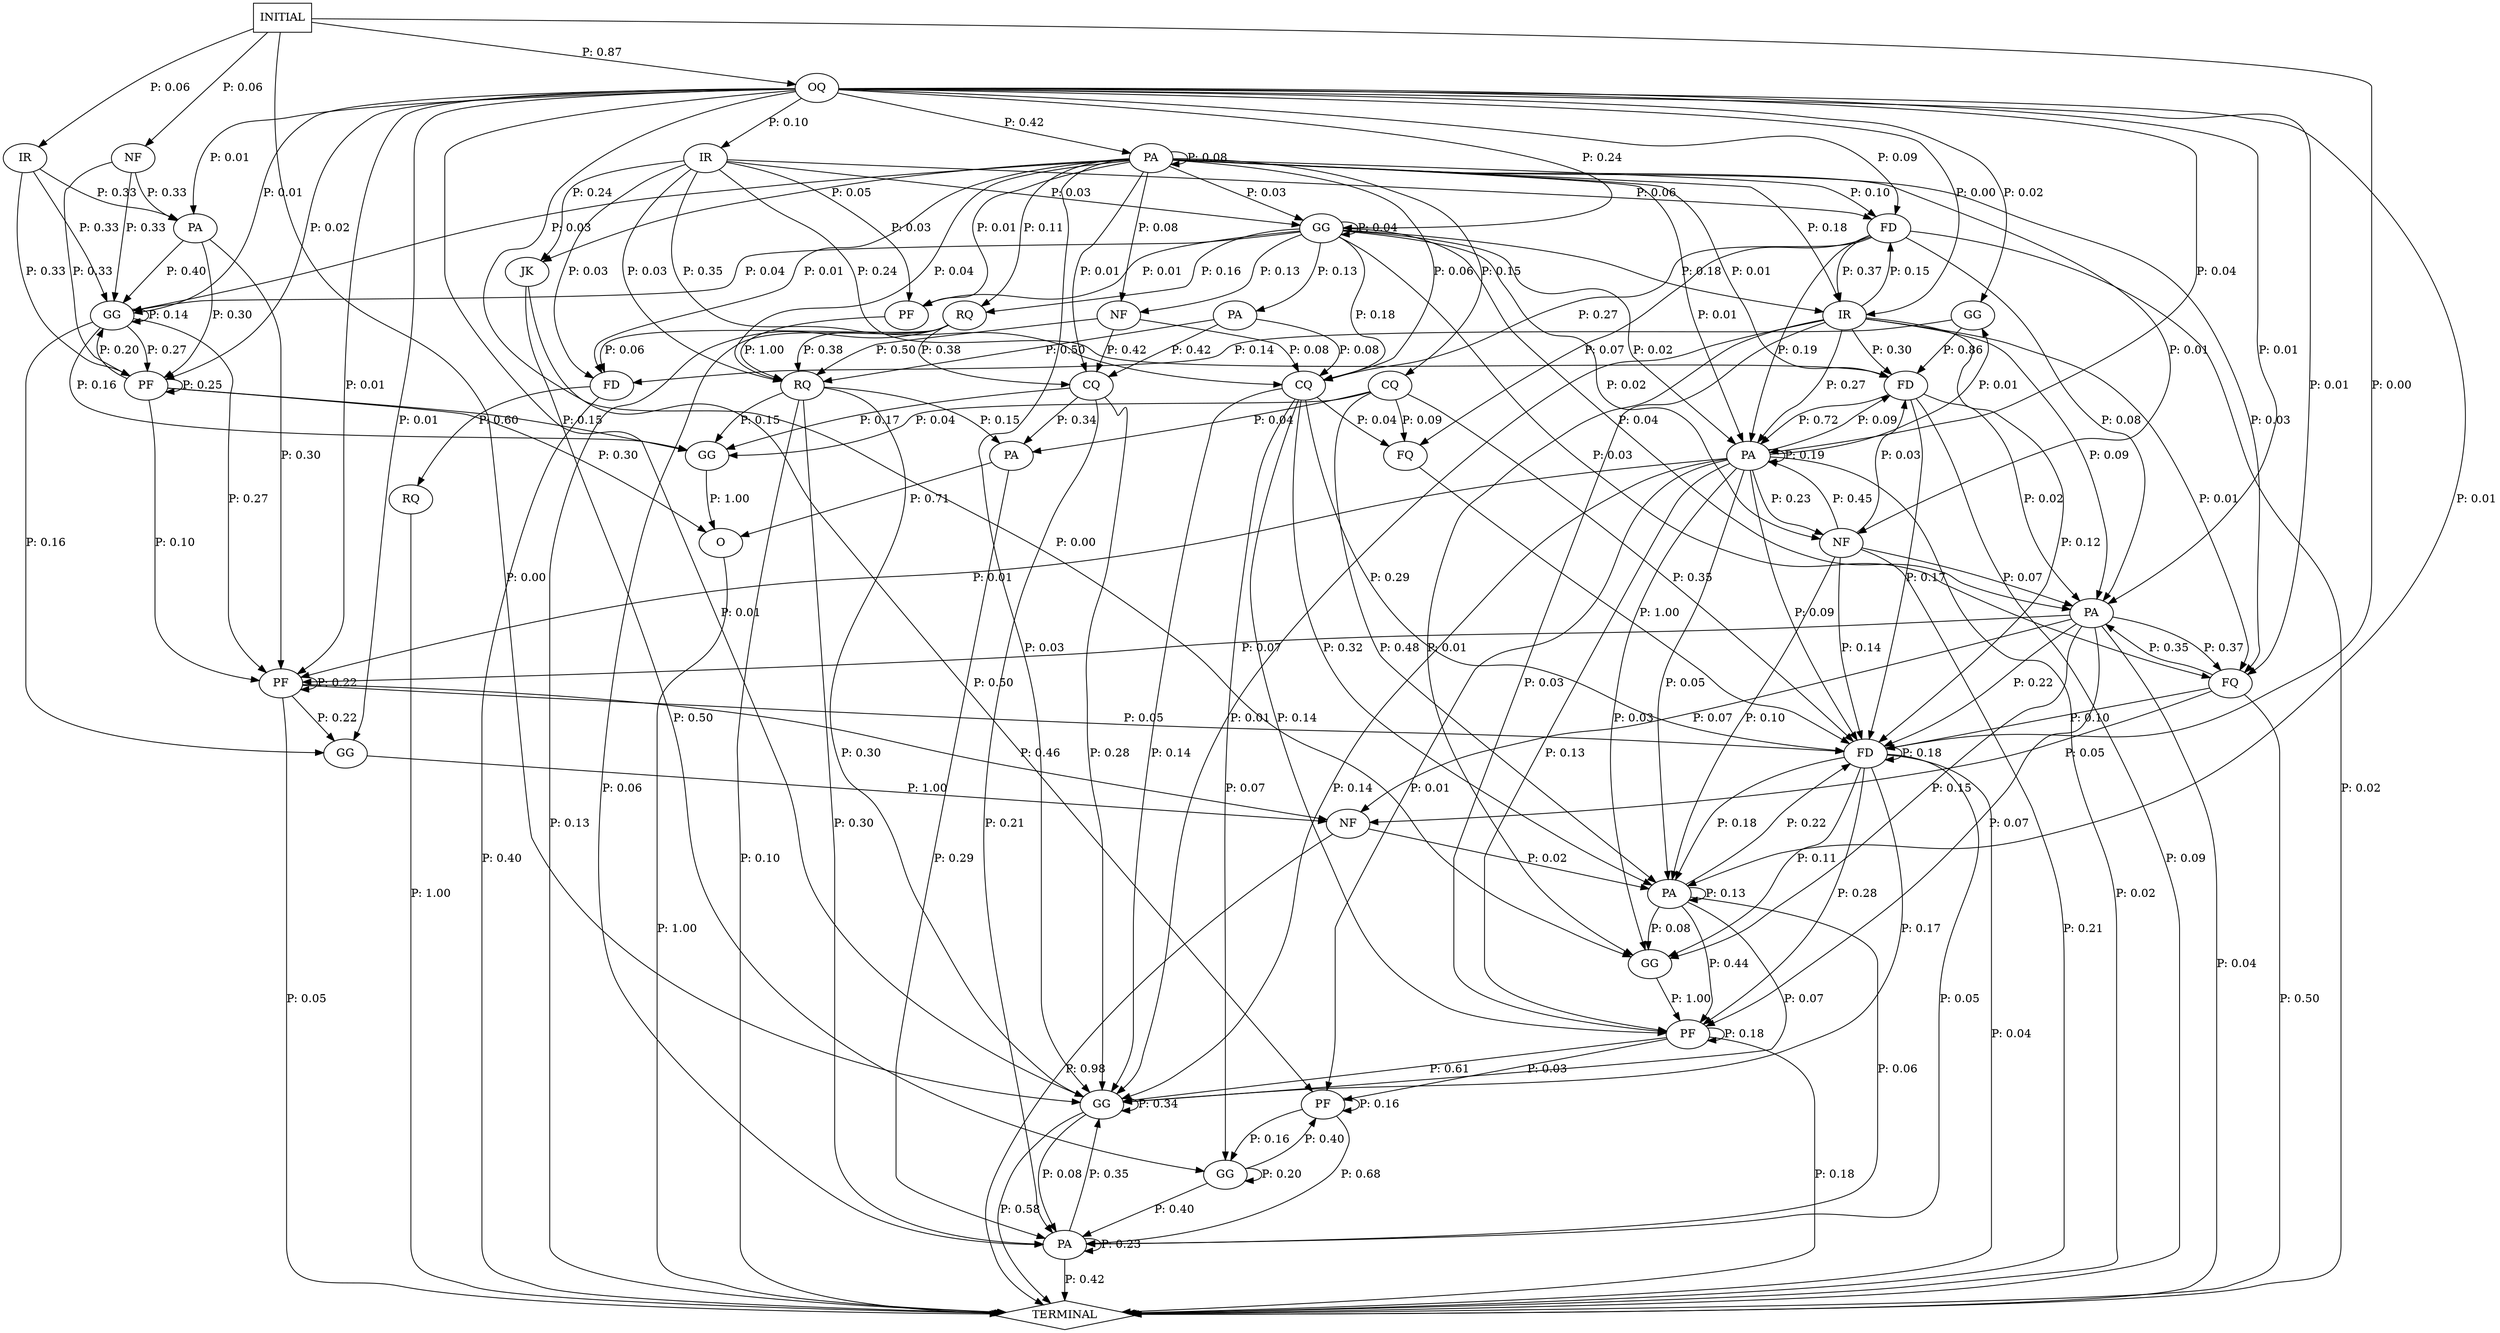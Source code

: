 digraph G {
  0 [label="CQ"];
  1 [label="CQ"];
  2 [label="CQ"];
  3 [label="FD"];
  4 [label="FD"];
  5 [label="FD"];
  6 [label="FD"];
  7 [label="FQ"];
  8 [label="FQ"];
  9 [label="GG"];
  10 [label="GG"];
  11 [label="GG"];
  12 [label="GG"];
  13 [label="GG"];
  14 [label="GG"];
  15 [label="GG"];
  16 [label="GG"];
  17 [label="IR"];
  18 [label="IR"];
  19 [label="IR"];
  20 [label="JK"];
  21 [label="NF"];
  22 [label="NF"];
  23 [label="NF"];
  24 [label="NF"];
  25 [label="O"];
  26 [label="OQ"];
  27 [label="PA"];
  28 [label="PA"];
  29 [label="PA"];
  30 [label="PA"];
  31 [label="PA"];
  32 [label="PA"];
  33 [label="PA"];
  34 [label="PA"];
  35 [label="PF"];
  36 [label="PF"];
  37 [label="PF"];
  38 [label="PF"];
  39 [label="PF"];
  40 [label="RQ"];
  41 [label="RQ"];
  42 [label="RQ"];
  43 [label="TERMINAL",shape=diamond];
  44 [label="INITIAL",shape=box];
0->10 [label="P: 0.17"];
0->14 [label="P: 0.28"];
0->30 [label="P: 0.21"];
0->27 [label="P: 0.34"];
1->6 [label="P: 0.35"];
1->7 [label="P: 0.09"];
1->10 [label="P: 0.04"];
1->27 [label="P: 0.04"];
1->31 [label="P: 0.48"];
2->6 [label="P: 0.29"];
2->7 [label="P: 0.04"];
2->13 [label="P: 0.07"];
2->14 [label="P: 0.14"];
2->31 [label="P: 0.32"];
2->37 [label="P: 0.14"];
3->40 [label="P: 0.60"];
3->43 [label="P: 0.40"];
4->6 [label="P: 0.17"];
4->32 [label="P: 0.02"];
4->33 [label="P: 0.72"];
4->43 [label="P: 0.09"];
5->2 [label="P: 0.27"];
5->7 [label="P: 0.07"];
5->19 [label="P: 0.37"];
5->32 [label="P: 0.08"];
5->33 [label="P: 0.19"];
5->43 [label="P: 0.02"];
6->6 [label="P: 0.18"];
6->11 [label="P: 0.11"];
6->14 [label="P: 0.17"];
6->30 [label="P: 0.05"];
6->31 [label="P: 0.18"];
6->37 [label="P: 0.28"];
6->43 [label="P: 0.04"];
7->6 [label="P: 1.00"];
8->6 [label="P: 0.10"];
8->21 [label="P: 0.05"];
8->32 [label="P: 0.35"];
8->43 [label="P: 0.50"];
9->21 [label="P: 1.00"];
10->25 [label="P: 1.00"];
11->37 [label="P: 1.00"];
12->3 [label="P: 0.14"];
12->4 [label="P: 0.86"];
13->13 [label="P: 0.20"];
13->30 [label="P: 0.40"];
13->36 [label="P: 0.40"];
14->14 [label="P: 0.34"];
14->30 [label="P: 0.08"];
14->43 [label="P: 0.58"];
15->15 [label="P: 0.14"];
15->10 [label="P: 0.16"];
15->9 [label="P: 0.16"];
15->38 [label="P: 0.27"];
15->39 [label="P: 0.27"];
16->2 [label="P: 0.18"];
16->8 [label="P: 0.03"];
16->16 [label="P: 0.04"];
16->15 [label="P: 0.04"];
16->19 [label="P: 0.18"];
16->24 [label="P: 0.02"];
16->22 [label="P: 0.13"];
16->33 [label="P: 0.02"];
16->32 [label="P: 0.04"];
16->28 [label="P: 0.13"];
16->35 [label="P: 0.01"];
16->41 [label="P: 0.16"];
17->15 [label="P: 0.33"];
17->29 [label="P: 0.33"];
17->39 [label="P: 0.33"];
18->2 [label="P: 0.35"];
18->3 [label="P: 0.03"];
18->5 [label="P: 0.06"];
18->4 [label="P: 0.24"];
18->16 [label="P: 0.03"];
18->20 [label="P: 0.24"];
18->35 [label="P: 0.03"];
18->42 [label="P: 0.03"];
19->6 [label="P: 0.12"];
19->5 [label="P: 0.15"];
19->4 [label="P: 0.30"];
19->8 [label="P: 0.01"];
19->11 [label="P: 0.01"];
19->14 [label="P: 0.01"];
19->32 [label="P: 0.09"];
19->33 [label="P: 0.27"];
19->37 [label="P: 0.03"];
20->13 [label="P: 0.50"];
20->36 [label="P: 0.50"];
21->31 [label="P: 0.02"];
21->43 [label="P: 0.98"];
22->2 [label="P: 0.08"];
22->0 [label="P: 0.42"];
22->42 [label="P: 0.50"];
23->15 [label="P: 0.33"];
23->29 [label="P: 0.33"];
23->39 [label="P: 0.33"];
24->4 [label="P: 0.03"];
24->6 [label="P: 0.14"];
24->32 [label="P: 0.07"];
24->31 [label="P: 0.10"];
24->33 [label="P: 0.45"];
24->43 [label="P: 0.21"];
25->43 [label="P: 1.00"];
26->5 [label="P: 0.09"];
26->8 [label="P: 0.01"];
26->11 [label="P: 0.00"];
26->14 [label="P: 0.01"];
26->9 [label="P: 0.01"];
26->15 [label="P: 0.01"];
26->12 [label="P: 0.02"];
26->16 [label="P: 0.24"];
26->19 [label="P: 0.00"];
26->18 [label="P: 0.10"];
26->32 [label="P: 0.01"];
26->29 [label="P: 0.01"];
26->31 [label="P: 0.01"];
26->33 [label="P: 0.04"];
26->34 [label="P: 0.42"];
26->38 [label="P: 0.01"];
26->39 [label="P: 0.02"];
27->25 [label="P: 0.71"];
27->30 [label="P: 0.29"];
28->2 [label="P: 0.08"];
28->0 [label="P: 0.42"];
28->42 [label="P: 0.50"];
29->15 [label="P: 0.40"];
29->38 [label="P: 0.30"];
29->39 [label="P: 0.30"];
30->14 [label="P: 0.35"];
30->30 [label="P: 0.23"];
30->43 [label="P: 0.42"];
31->6 [label="P: 0.22"];
31->14 [label="P: 0.07"];
31->11 [label="P: 0.08"];
31->30 [label="P: 0.06"];
31->31 [label="P: 0.13"];
31->37 [label="P: 0.44"];
32->6 [label="P: 0.22"];
32->8 [label="P: 0.37"];
32->11 [label="P: 0.15"];
32->21 [label="P: 0.07"];
32->38 [label="P: 0.07"];
32->37 [label="P: 0.07"];
32->43 [label="P: 0.04"];
33->4 [label="P: 0.09"];
33->6 [label="P: 0.09"];
33->12 [label="P: 0.01"];
33->11 [label="P: 0.03"];
33->14 [label="P: 0.14"];
33->24 [label="P: 0.23"];
33->31 [label="P: 0.05"];
33->33 [label="P: 0.19"];
33->38 [label="P: 0.01"];
33->36 [label="P: 0.01"];
33->37 [label="P: 0.13"];
33->43 [label="P: 0.02"];
34->0 [label="P: 0.01"];
34->2 [label="P: 0.06"];
34->1 [label="P: 0.15"];
34->3 [label="P: 0.01"];
34->4 [label="P: 0.01"];
34->5 [label="P: 0.10"];
34->8 [label="P: 0.03"];
34->14 [label="P: 0.03"];
34->16 [label="P: 0.03"];
34->15 [label="P: 0.03"];
34->19 [label="P: 0.18"];
34->20 [label="P: 0.05"];
34->24 [label="P: 0.01"];
34->22 [label="P: 0.08"];
34->33 [label="P: 0.01"];
34->34 [label="P: 0.08"];
34->35 [label="P: 0.01"];
34->42 [label="P: 0.04"];
34->41 [label="P: 0.11"];
35->42 [label="P: 1.00"];
36->13 [label="P: 0.16"];
36->30 [label="P: 0.68"];
36->36 [label="P: 0.16"];
37->14 [label="P: 0.61"];
37->36 [label="P: 0.03"];
37->37 [label="P: 0.18"];
37->43 [label="P: 0.18"];
38->6 [label="P: 0.05"];
38->9 [label="P: 0.22"];
38->21 [label="P: 0.46"];
38->38 [label="P: 0.22"];
38->43 [label="P: 0.05"];
39->10 [label="P: 0.15"];
39->15 [label="P: 0.20"];
39->25 [label="P: 0.30"];
39->38 [label="P: 0.10"];
39->39 [label="P: 0.25"];
40->43 [label="P: 1.00"];
41->0 [label="P: 0.38"];
41->3 [label="P: 0.06"];
41->30 [label="P: 0.06"];
41->42 [label="P: 0.38"];
41->43 [label="P: 0.13"];
42->10 [label="P: 0.15"];
42->14 [label="P: 0.30"];
42->27 [label="P: 0.15"];
42->30 [label="P: 0.30"];
42->43 [label="P: 0.10"];
44->6 [label="P: 0.00"];
44->14 [label="P: 0.00"];
44->17 [label="P: 0.06"];
44->23 [label="P: 0.06"];
44->26 [label="P: 0.87"];
}
